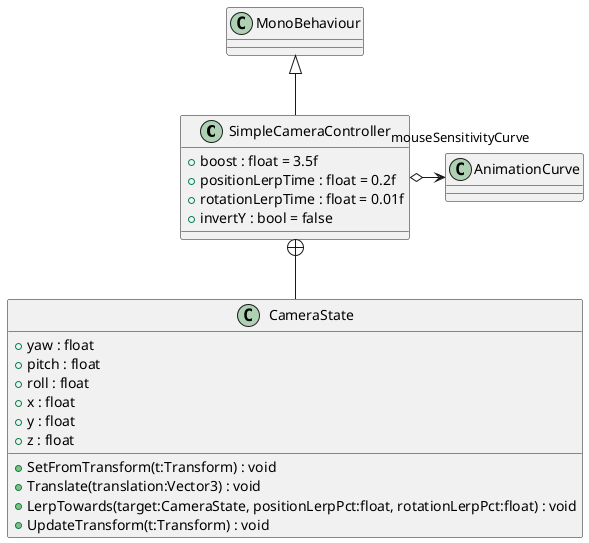 @startuml
class SimpleCameraController {
    + boost : float = 3.5f
    + positionLerpTime : float = 0.2f
    + rotationLerpTime : float = 0.01f
    + invertY : bool = false
}
class CameraState {
    + yaw : float
    + pitch : float
    + roll : float
    + x : float
    + y : float
    + z : float
    + SetFromTransform(t:Transform) : void
    + Translate(translation:Vector3) : void
    + LerpTowards(target:CameraState, positionLerpPct:float, rotationLerpPct:float) : void
    + UpdateTransform(t:Transform) : void
}
MonoBehaviour <|-- SimpleCameraController
SimpleCameraController o-> "mouseSensitivityCurve" AnimationCurve
SimpleCameraController +-- CameraState
@enduml
